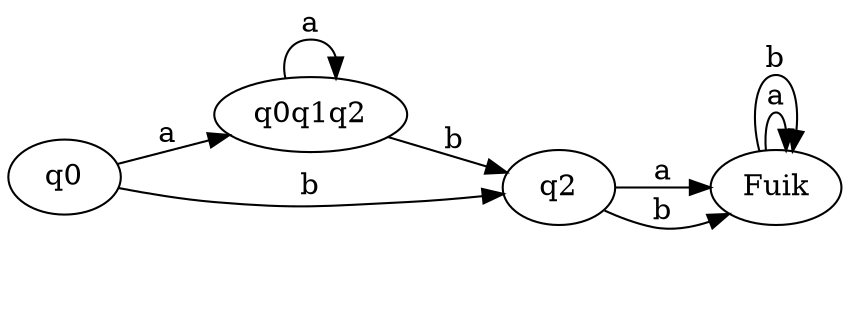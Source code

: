 digraph graph_2
{
	rankdir =  LR; node_start [label = "", shape = none]; 
	q0 -> q0q1q2 [label=a]; 
	q0 -> q2 [label=b]; 
	q0q1q2 -> q0q1q2 [label=a]; 
	q0q1q2 -> q2 [label=b]; 
	q2 -> Fuik [label=a]; 
	q2 -> Fuik [label=b]; 
	Fuik -> Fuik [label=a]; 
	Fuik -> Fuik [label=b]; 
}
